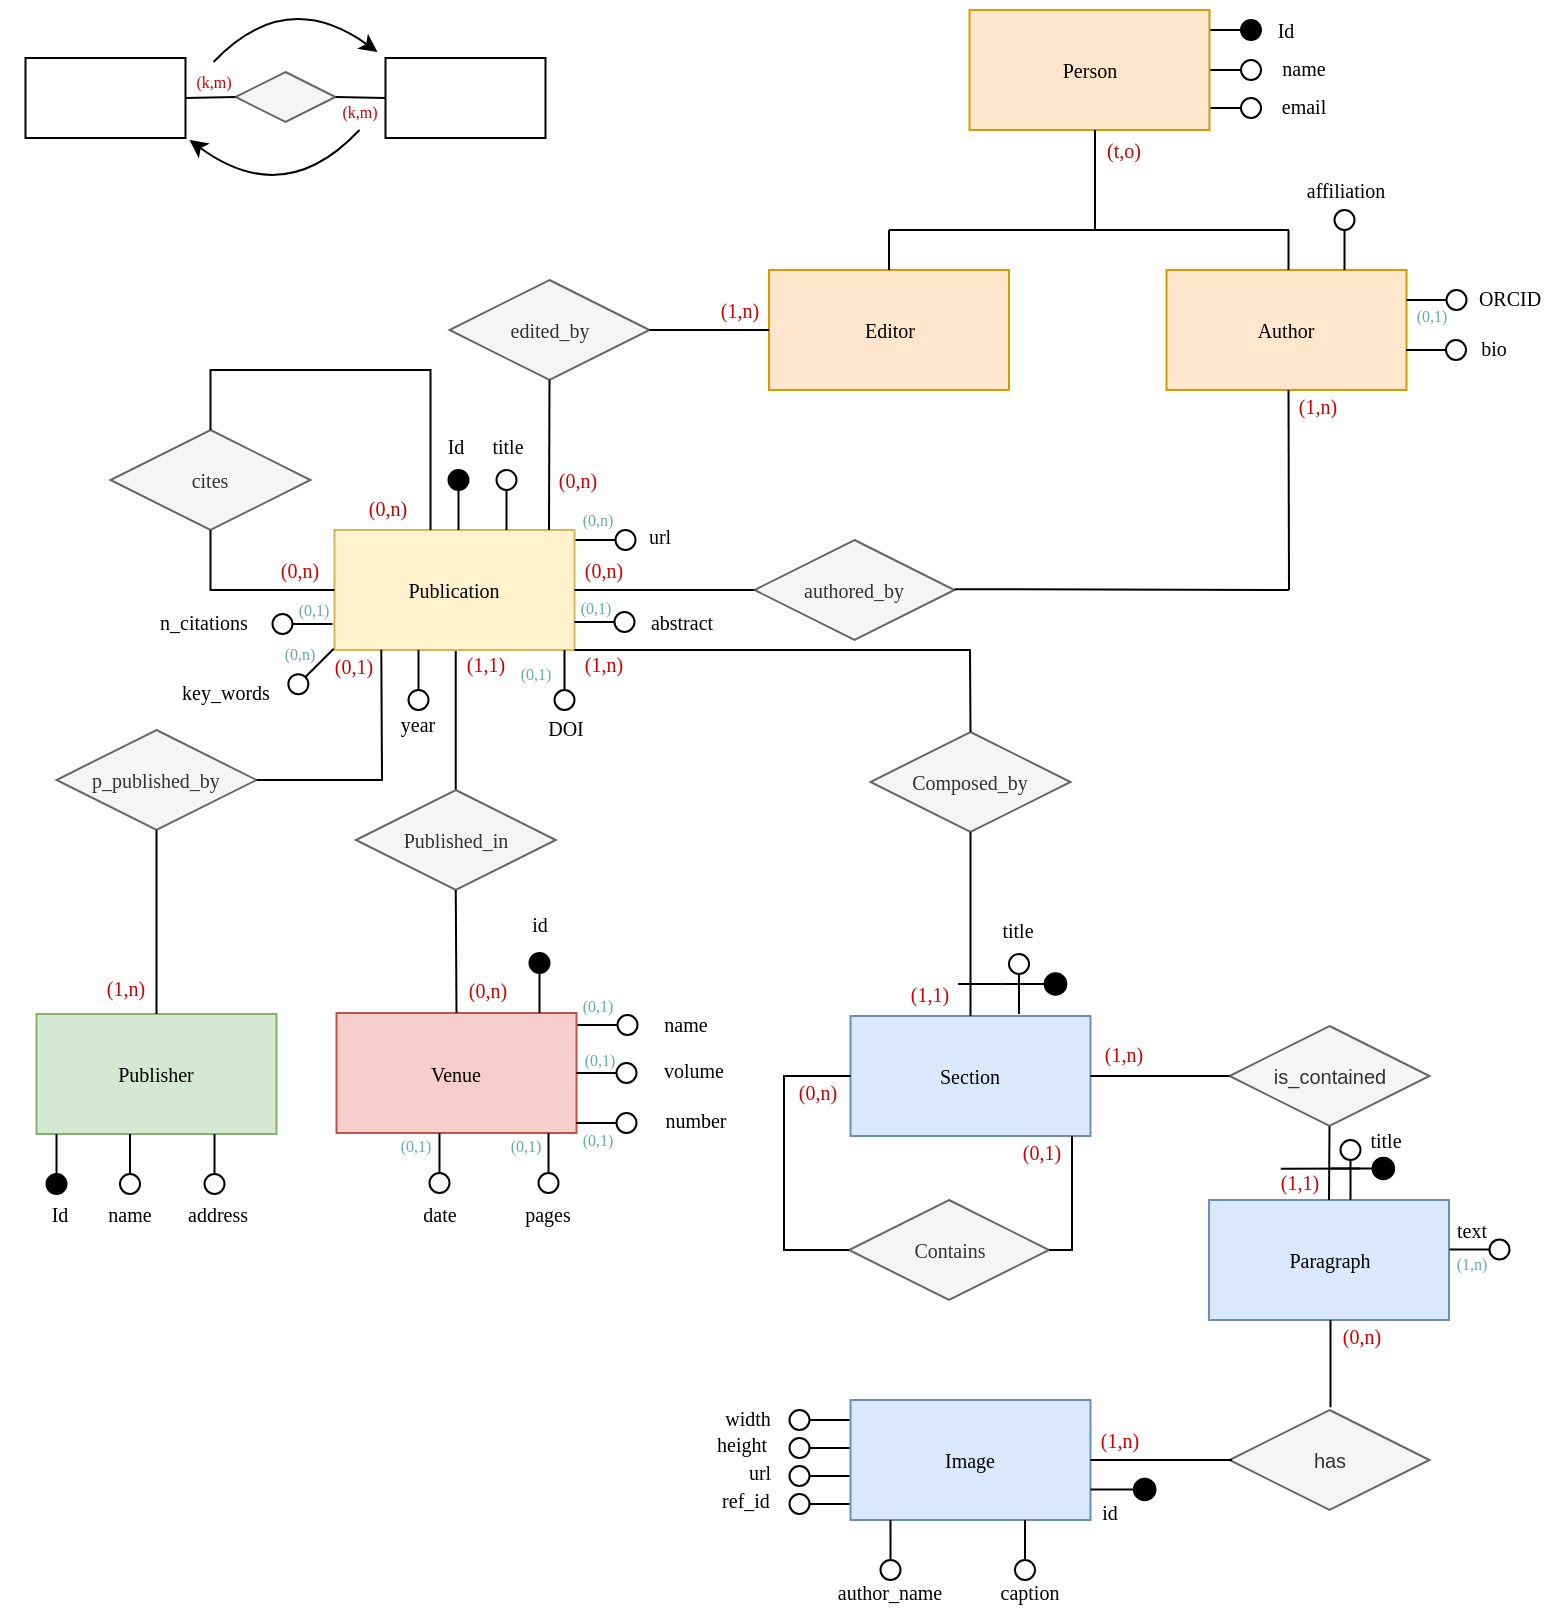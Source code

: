 <mxfile version="20.6.0" type="device"><diagram id="ncNmc_EixK2pQzzLE4CL" name="Page-1"><mxGraphModel dx="946" dy="544" grid="1" gridSize="10" guides="1" tooltips="1" connect="1" arrows="1" fold="1" page="1" pageScale="1" pageWidth="827" pageHeight="1169" math="0" shadow="0"><root><mxCell id="0"/><mxCell id="1" parent="0"/><mxCell id="-KL3vRmajKlZJ5MD9w80-22" value="(1,1)" style="text;html=1;strokeColor=none;fillColor=none;align=center;verticalAlign=middle;whiteSpace=wrap;rounded=0;fontFamily=Verdana;fontSize=10;fontColor=#CC0000;" parent="1" vertex="1"><mxGeometry x="483.25" y="497" width="60" height="30" as="geometry"/></mxCell><mxCell id="yeF2JrrKrIXMRepbIgrQ-28" value="(0,1)" style="text;html=1;strokeColor=none;fillColor=none;align=center;verticalAlign=middle;whiteSpace=wrap;rounded=0;fontFamily=Verdana;fontSize=8;fontColor=#67AB9F;" parent="1" vertex="1"><mxGeometry x="331.25" y="309" width="30" height="20" as="geometry"/></mxCell><mxCell id="yeF2JrrKrIXMRepbIgrQ-113" value="" style="verticalLabelPosition=bottom;align=center;dashed=0;html=1;verticalAlign=top;shape=mxgraph.pid.piping.flange;pointerEvents=1;fontFamily=Verdana;fontSize=8;fontColor=#CC0000;fillColor=#FFFFFF;" parent="1" vertex="1"><mxGeometry x="235.5" y="340" width="80.75" height="70" as="geometry"/></mxCell><mxCell id="yeF2JrrKrIXMRepbIgrQ-1" value="&lt;font face=&quot;Verdana&quot; style=&quot;font-size: 10px;&quot;&gt;cites&lt;/font&gt;" style="rhombus;whiteSpace=wrap;html=1;fontSize=10;fillColor=#f5f5f5;fontColor=#333333;strokeColor=#666666;" parent="1" vertex="1"><mxGeometry x="103.25" y="230" width="100" height="50" as="geometry"/></mxCell><mxCell id="yeF2JrrKrIXMRepbIgrQ-2" value="&lt;font face=&quot;Verdana&quot; style=&quot;font-size: 10px;&quot;&gt;Publication&lt;/font&gt;" style="rounded=0;whiteSpace=wrap;html=1;fontSize=10;fillColor=#fff2cc;strokeColor=#d6b656;" parent="1" vertex="1"><mxGeometry x="215.25" y="280" width="120" height="60" as="geometry"/></mxCell><mxCell id="yeF2JrrKrIXMRepbIgrQ-3" value="" style="endArrow=none;html=1;rounded=0;exitX=0.5;exitY=0;exitDx=0;exitDy=0;entryX=0.5;entryY=0;entryDx=0;entryDy=0;fontSize=10;" parent="1" edge="1"><mxGeometry width="50" height="50" relative="1" as="geometry"><mxPoint x="153.25" y="230" as="sourcePoint"/><mxPoint x="263.25" y="280" as="targetPoint"/><Array as="points"><mxPoint x="153.25" y="200"/><mxPoint x="263.25" y="200"/></Array></mxGeometry></mxCell><mxCell id="yeF2JrrKrIXMRepbIgrQ-4" value="" style="endArrow=none;html=1;rounded=0;exitX=0.5;exitY=1;exitDx=0;exitDy=0;entryX=0;entryY=0.5;entryDx=0;entryDy=0;fontSize=10;" parent="1" target="yeF2JrrKrIXMRepbIgrQ-2" edge="1"><mxGeometry width="50" height="50" relative="1" as="geometry"><mxPoint x="153.25" y="280" as="sourcePoint"/><mxPoint x="203.25" y="310" as="targetPoint"/><Array as="points"><mxPoint x="153.25" y="310"/></Array></mxGeometry></mxCell><mxCell id="yeF2JrrKrIXMRepbIgrQ-5" value="(0,n)" style="text;html=1;strokeColor=none;fillColor=none;align=center;verticalAlign=middle;whiteSpace=wrap;rounded=0;fontFamily=Verdana;fontSize=10;fontColor=#CC0000;" parent="1" vertex="1"><mxGeometry x="212.25" y="254" width="60" height="30" as="geometry"/></mxCell><mxCell id="yeF2JrrKrIXMRepbIgrQ-6" value="(0,n)" style="text;html=1;strokeColor=none;fillColor=none;align=center;verticalAlign=middle;whiteSpace=wrap;rounded=0;fontFamily=Verdana;fontSize=10;fontColor=#CC0000;" parent="1" vertex="1"><mxGeometry x="168.25" y="285" width="60" height="30" as="geometry"/></mxCell><mxCell id="yeF2JrrKrIXMRepbIgrQ-7" value="" style="verticalLabelPosition=bottom;align=center;dashed=0;html=1;verticalAlign=top;shape=mxgraph.pid.piping.blank2;fontFamily=Verdana;aspect=fixed;fontSize=10;" parent="1" vertex="1"><mxGeometry x="272.25" y="250" width="10" height="30" as="geometry"/></mxCell><mxCell id="yeF2JrrKrIXMRepbIgrQ-8" value="Id" style="text;html=1;strokeColor=none;fillColor=none;align=center;verticalAlign=middle;whiteSpace=wrap;rounded=0;fontFamily=Verdana;fontSize=10;" parent="1" vertex="1"><mxGeometry x="246.25" y="223" width="60" height="30" as="geometry"/></mxCell><mxCell id="yeF2JrrKrIXMRepbIgrQ-9" value="" style="verticalLabelPosition=bottom;align=center;dashed=0;html=1;verticalAlign=top;shape=mxgraph.pid.piping.spacer;fontFamily=Verdana;fillColor=#FFFFFF;aspect=fixed;fontSize=10;" parent="1" vertex="1"><mxGeometry x="296.25" y="250" width="10" height="30" as="geometry"/></mxCell><mxCell id="yeF2JrrKrIXMRepbIgrQ-10" value="url" style="text;html=1;strokeColor=none;fillColor=none;align=center;verticalAlign=middle;whiteSpace=wrap;rounded=0;fontFamily=Verdana;fontSize=10;" parent="1" vertex="1"><mxGeometry x="347.75" y="268" width="60" height="30" as="geometry"/></mxCell><mxCell id="yeF2JrrKrIXMRepbIgrQ-11" value="" style="verticalLabelPosition=bottom;align=center;dashed=0;html=1;verticalAlign=top;shape=mxgraph.pid.piping.spacer;fontFamily=Verdana;fillColor=#FFFFFF;aspect=fixed;fontSize=10;rotation=-180;" parent="1" vertex="1"><mxGeometry x="252.25" y="340" width="10" height="30" as="geometry"/></mxCell><mxCell id="yeF2JrrKrIXMRepbIgrQ-12" value="title" style="text;html=1;strokeColor=none;fillColor=none;align=center;verticalAlign=middle;whiteSpace=wrap;rounded=0;fontFamily=Verdana;fontSize=10;" parent="1" vertex="1"><mxGeometry x="272.25" y="223" width="60" height="30" as="geometry"/></mxCell><mxCell id="yeF2JrrKrIXMRepbIgrQ-13" value="" style="verticalLabelPosition=bottom;align=center;dashed=0;html=1;verticalAlign=top;shape=mxgraph.pid.piping.spacer;fontFamily=Verdana;fillColor=#FFFFFF;aspect=fixed;rotation=90;fontSize=10;" parent="1" vertex="1"><mxGeometry x="345.75" y="270" width="10" height="30" as="geometry"/></mxCell><mxCell id="yeF2JrrKrIXMRepbIgrQ-14" value="year" style="text;html=1;strokeColor=none;fillColor=none;align=center;verticalAlign=middle;whiteSpace=wrap;rounded=0;fontFamily=Verdana;fontSize=10;" parent="1" vertex="1"><mxGeometry x="227.25" y="362" width="60" height="30" as="geometry"/></mxCell><mxCell id="yeF2JrrKrIXMRepbIgrQ-15" value="" style="verticalLabelPosition=bottom;align=center;dashed=0;html=1;verticalAlign=top;shape=mxgraph.pid.piping.spacer;fontFamily=Verdana;fillColor=#FFFFFF;aspect=fixed;rotation=-135;fontSize=10;" parent="1" vertex="1"><mxGeometry x="199.25" y="335" width="10" height="30" as="geometry"/></mxCell><mxCell id="yeF2JrrKrIXMRepbIgrQ-16" value="key_words" style="text;html=1;strokeColor=none;fillColor=none;align=center;verticalAlign=middle;whiteSpace=wrap;rounded=0;fontFamily=Verdana;fontSize=10;" parent="1" vertex="1"><mxGeometry x="131.25" y="346" width="60" height="30" as="geometry"/></mxCell><mxCell id="yeF2JrrKrIXMRepbIgrQ-17" value="" style="verticalLabelPosition=bottom;align=center;dashed=0;html=1;verticalAlign=top;shape=mxgraph.pid.piping.spacer;fontFamily=Verdana;fillColor=#FFFFFF;aspect=fixed;rotation=-90;fontSize=10;" parent="1" vertex="1"><mxGeometry x="194.25" y="312" width="10" height="30" as="geometry"/></mxCell><mxCell id="yeF2JrrKrIXMRepbIgrQ-18" value="n_citations" style="text;html=1;strokeColor=none;fillColor=none;align=center;verticalAlign=middle;whiteSpace=wrap;rounded=0;fontFamily=Verdana;fontSize=10;" parent="1" vertex="1"><mxGeometry x="120.25" y="311" width="60" height="30" as="geometry"/></mxCell><mxCell id="yeF2JrrKrIXMRepbIgrQ-19" value="&lt;font face=&quot;Verdana&quot; style=&quot;font-size: 10px;&quot;&gt;authored_by&lt;br&gt;&lt;/font&gt;" style="rhombus;whiteSpace=wrap;html=1;fontSize=10;fillColor=#f5f5f5;fontColor=#333333;strokeColor=#666666;" parent="1" vertex="1"><mxGeometry x="425.25" y="285" width="100" height="50" as="geometry"/></mxCell><mxCell id="yeF2JrrKrIXMRepbIgrQ-20" value="" style="endArrow=none;html=1;rounded=0;fontFamily=Verdana;fontSize=10;exitX=1;exitY=0.5;exitDx=0;exitDy=0;entryX=0;entryY=0.5;entryDx=0;entryDy=0;" parent="1" source="yeF2JrrKrIXMRepbIgrQ-2" target="yeF2JrrKrIXMRepbIgrQ-19" edge="1"><mxGeometry width="50" height="50" relative="1" as="geometry"><mxPoint x="325.25" y="350" as="sourcePoint"/><mxPoint x="375.25" y="300" as="targetPoint"/></mxGeometry></mxCell><mxCell id="yeF2JrrKrIXMRepbIgrQ-21" value="" style="endArrow=none;html=1;rounded=0;fontFamily=Verdana;fontSize=10;exitX=1;exitY=0.5;exitDx=0;exitDy=0;" parent="1" edge="1"><mxGeometry width="50" height="50" relative="1" as="geometry"><mxPoint x="525.25" y="309.6" as="sourcePoint"/><mxPoint x="692.5" y="310" as="targetPoint"/></mxGeometry></mxCell><mxCell id="yeF2JrrKrIXMRepbIgrQ-22" value="&lt;font face=&quot;Verdana&quot;&gt;Author&lt;/font&gt;" style="rounded=0;whiteSpace=wrap;html=1;fontSize=10;fillColor=#ffe6cc;strokeColor=#d79b00;" parent="1" vertex="1"><mxGeometry x="631.25" y="150" width="120" height="60" as="geometry"/></mxCell><mxCell id="yeF2JrrKrIXMRepbIgrQ-23" value="" style="verticalLabelPosition=bottom;align=center;dashed=0;html=1;verticalAlign=top;shape=mxgraph.pid.piping.spacer;fontFamily=Verdana;fillColor=#FFFFFF;aspect=fixed;fontSize=10;rotation=-180;" parent="1" vertex="1"><mxGeometry x="325.25" y="340" width="10" height="30" as="geometry"/></mxCell><mxCell id="yeF2JrrKrIXMRepbIgrQ-24" value="DOI" style="text;html=1;strokeColor=none;fillColor=none;align=center;verticalAlign=middle;whiteSpace=wrap;rounded=0;fontFamily=Verdana;fontSize=10;" parent="1" vertex="1"><mxGeometry x="301.25" y="364" width="60" height="30" as="geometry"/></mxCell><mxCell id="yeF2JrrKrIXMRepbIgrQ-25" value="" style="verticalLabelPosition=bottom;align=center;dashed=0;html=1;verticalAlign=top;shape=mxgraph.pid.piping.spacer;fontFamily=Verdana;fillColor=#FFFFFF;aspect=fixed;rotation=-90;fontSize=10;direction=west;" parent="1" vertex="1"><mxGeometry x="345.25" y="311" width="10" height="30" as="geometry"/></mxCell><mxCell id="yeF2JrrKrIXMRepbIgrQ-26" value="abstract" style="text;html=1;strokeColor=none;fillColor=none;align=center;verticalAlign=middle;whiteSpace=wrap;rounded=0;fontFamily=Verdana;fontSize=10;" parent="1" vertex="1"><mxGeometry x="359.25" y="311" width="60" height="30" as="geometry"/></mxCell><mxCell id="yeF2JrrKrIXMRepbIgrQ-27" value="(0,n)" style="text;html=1;strokeColor=none;fillColor=none;align=center;verticalAlign=middle;whiteSpace=wrap;rounded=0;fontFamily=Verdana;fontSize=8;fontColor=#67AB9F;" parent="1" vertex="1"><mxGeometry x="183.25" y="332" width="30" height="20" as="geometry"/></mxCell><mxCell id="yeF2JrrKrIXMRepbIgrQ-29" value="(0,1)" style="text;html=1;strokeColor=none;fillColor=none;align=center;verticalAlign=middle;whiteSpace=wrap;rounded=0;fontFamily=Verdana;fontSize=8;fontColor=#67AB9F;" parent="1" vertex="1"><mxGeometry x="190.25" y="310" width="30" height="20" as="geometry"/></mxCell><mxCell id="yeF2JrrKrIXMRepbIgrQ-30" value="(0,1)" style="text;html=1;strokeColor=none;fillColor=none;align=center;verticalAlign=middle;whiteSpace=wrap;rounded=0;fontFamily=Verdana;fontSize=8;fontColor=#67AB9F;" parent="1" vertex="1"><mxGeometry x="301.25" y="342" width="30" height="20" as="geometry"/></mxCell><mxCell id="yeF2JrrKrIXMRepbIgrQ-31" value="(0,n)" style="text;html=1;strokeColor=none;fillColor=none;align=center;verticalAlign=middle;whiteSpace=wrap;rounded=0;fontFamily=Verdana;fontSize=10;fontColor=#CC0000;" parent="1" vertex="1"><mxGeometry x="320.25" y="285" width="60" height="30" as="geometry"/></mxCell><mxCell id="yeF2JrrKrIXMRepbIgrQ-32" value="(1,n)" style="text;html=1;strokeColor=none;fillColor=none;align=center;verticalAlign=middle;whiteSpace=wrap;rounded=0;fontFamily=Verdana;fontSize=10;fontColor=#CC0000;" parent="1" vertex="1"><mxGeometry x="677.25" y="203" width="60" height="30" as="geometry"/></mxCell><mxCell id="yeF2JrrKrIXMRepbIgrQ-35" value="" style="verticalLabelPosition=bottom;align=center;dashed=0;html=1;verticalAlign=top;shape=mxgraph.pid.piping.blank2;fontFamily=Verdana;aspect=fixed;fontSize=10;rotation=90;" parent="1" vertex="1"><mxGeometry x="658.5" y="15" width="10" height="30" as="geometry"/></mxCell><mxCell id="yeF2JrrKrIXMRepbIgrQ-36" value="Id" style="text;html=1;strokeColor=none;fillColor=none;align=center;verticalAlign=middle;whiteSpace=wrap;rounded=0;fontFamily=Verdana;fontSize=10;" parent="1" vertex="1"><mxGeometry x="661.25" y="15" width="60" height="30" as="geometry"/></mxCell><mxCell id="yeF2JrrKrIXMRepbIgrQ-37" value="" style="verticalLabelPosition=bottom;align=center;dashed=0;html=1;verticalAlign=top;shape=mxgraph.pid.piping.spacer;fontFamily=Verdana;fillColor=#FFFFFF;aspect=fixed;fontSize=10;rotation=90;" parent="1" vertex="1"><mxGeometry x="658.5" y="35" width="10" height="30" as="geometry"/></mxCell><mxCell id="yeF2JrrKrIXMRepbIgrQ-38" value="name" style="text;html=1;strokeColor=none;fillColor=none;align=center;verticalAlign=middle;whiteSpace=wrap;rounded=0;fontFamily=Verdana;fontSize=10;" parent="1" vertex="1"><mxGeometry x="669.5" y="34" width="60" height="30" as="geometry"/></mxCell><mxCell id="yeF2JrrKrIXMRepbIgrQ-39" value="" style="verticalLabelPosition=bottom;align=center;dashed=0;html=1;verticalAlign=top;shape=mxgraph.pid.piping.spacer;fontFamily=Verdana;fillColor=#FFFFFF;aspect=fixed;fontSize=10;" parent="1" vertex="1"><mxGeometry x="715.25" y="120" width="10" height="30" as="geometry"/></mxCell><mxCell id="yeF2JrrKrIXMRepbIgrQ-40" value="affiliation" style="text;html=1;strokeColor=none;fillColor=none;align=center;verticalAlign=middle;whiteSpace=wrap;rounded=0;fontFamily=Verdana;fontSize=10;" parent="1" vertex="1"><mxGeometry x="691.25" y="95" width="60" height="30" as="geometry"/></mxCell><mxCell id="yeF2JrrKrIXMRepbIgrQ-41" value="" style="verticalLabelPosition=bottom;align=center;dashed=0;html=1;verticalAlign=top;shape=mxgraph.pid.piping.spacer;fontFamily=Verdana;fillColor=#FFFFFF;aspect=fixed;rotation=90;fontSize=10;" parent="1" vertex="1"><mxGeometry x="761.25" y="150" width="10" height="30" as="geometry"/></mxCell><mxCell id="yeF2JrrKrIXMRepbIgrQ-42" value="email" style="text;html=1;strokeColor=none;fillColor=none;align=center;verticalAlign=middle;whiteSpace=wrap;rounded=0;fontFamily=Verdana;fontSize=10;" parent="1" vertex="1"><mxGeometry x="669.5" y="53" width="60" height="30" as="geometry"/></mxCell><mxCell id="yeF2JrrKrIXMRepbIgrQ-43" value="" style="verticalLabelPosition=bottom;align=center;dashed=0;html=1;verticalAlign=top;shape=mxgraph.pid.piping.spacer;fontFamily=Verdana;fillColor=#FFFFFF;aspect=fixed;rotation=90;fontSize=10;direction=east;" parent="1" vertex="1"><mxGeometry x="658.5" y="54" width="10" height="30" as="geometry"/></mxCell><mxCell id="yeF2JrrKrIXMRepbIgrQ-46" value="ORCID" style="text;html=1;strokeColor=none;fillColor=none;align=center;verticalAlign=middle;whiteSpace=wrap;rounded=0;fontFamily=Verdana;fontSize=10;" parent="1" vertex="1"><mxGeometry x="778.75" y="149" width="48.25" height="30" as="geometry"/></mxCell><mxCell id="yeF2JrrKrIXMRepbIgrQ-58" value="&lt;font face=&quot;Verdana&quot;&gt;Venue&lt;/font&gt;" style="rounded=0;whiteSpace=wrap;html=1;fontSize=10;fillColor=#f8cecc;strokeColor=#b85450;" parent="1" vertex="1"><mxGeometry x="216.25" y="521.5" width="120" height="60" as="geometry"/></mxCell><mxCell id="yeF2JrrKrIXMRepbIgrQ-72" value="" style="verticalLabelPosition=bottom;align=center;dashed=0;html=1;verticalAlign=top;shape=mxgraph.pid.piping.spacer;fontFamily=Verdana;fontSize=8;fontColor=#CC0000;fillColor=#FFFFFF;direction=west;aspect=fixed;rotation=-90;" parent="1" vertex="1"><mxGeometry x="346.25" y="536.5" width="10" height="30" as="geometry"/></mxCell><mxCell id="yeF2JrrKrIXMRepbIgrQ-74" value="" style="verticalLabelPosition=bottom;align=center;dashed=0;html=1;verticalAlign=top;shape=mxgraph.pid.piping.spacer;fontFamily=Verdana;fontSize=8;fontColor=#CC0000;fillColor=#FFFFFF;direction=west;aspect=fixed;rotation=-90;" parent="1" vertex="1"><mxGeometry x="346.25" y="561.5" width="10" height="30" as="geometry"/></mxCell><mxCell id="yeF2JrrKrIXMRepbIgrQ-80" value="name" style="text;html=1;strokeColor=none;fillColor=none;align=center;verticalAlign=middle;whiteSpace=wrap;rounded=0;fontFamily=Verdana;fontSize=10;" parent="1" vertex="1"><mxGeometry x="361.25" y="511.5" width="60" height="30" as="geometry"/></mxCell><mxCell id="yeF2JrrKrIXMRepbIgrQ-81" value="volume" style="text;html=1;strokeColor=none;fillColor=none;align=center;verticalAlign=middle;whiteSpace=wrap;rounded=0;fontFamily=Verdana;fontSize=10;" parent="1" vertex="1"><mxGeometry x="365.25" y="534.5" width="60" height="30" as="geometry"/></mxCell><mxCell id="yeF2JrrKrIXMRepbIgrQ-98" value="" style="rounded=0;whiteSpace=wrap;html=1;fontSize=10;" parent="1" vertex="1"><mxGeometry x="60.75" y="44" width="80" height="40" as="geometry"/></mxCell><mxCell id="yeF2JrrKrIXMRepbIgrQ-99" value="" style="rounded=0;whiteSpace=wrap;html=1;fontSize=10;" parent="1" vertex="1"><mxGeometry x="240.75" y="44" width="80" height="40" as="geometry"/></mxCell><mxCell id="yeF2JrrKrIXMRepbIgrQ-100" value="" style="rhombus;whiteSpace=wrap;html=1;fontSize=10;fillColor=#f5f5f5;fontColor=#333333;strokeColor=#666666;" parent="1" vertex="1"><mxGeometry x="165.75" y="51" width="50" height="25" as="geometry"/></mxCell><mxCell id="yeF2JrrKrIXMRepbIgrQ-101" value="" style="endArrow=none;html=1;rounded=0;fontFamily=Verdana;fontSize=8;fontColor=#CC0000;entryX=0;entryY=0.5;entryDx=0;entryDy=0;" parent="1" edge="1"><mxGeometry relative="1" as="geometry"><mxPoint x="140.75" y="64" as="sourcePoint"/><mxPoint x="165.75" y="63.5" as="targetPoint"/></mxGeometry></mxCell><mxCell id="yeF2JrrKrIXMRepbIgrQ-102" value="" style="endArrow=none;html=1;rounded=0;fontFamily=Verdana;fontSize=8;fontColor=#CC0000;entryX=0;entryY=0.5;entryDx=0;entryDy=0;exitX=1;exitY=0.5;exitDx=0;exitDy=0;" parent="1" source="yeF2JrrKrIXMRepbIgrQ-100" target="yeF2JrrKrIXMRepbIgrQ-99" edge="1"><mxGeometry relative="1" as="geometry"><mxPoint x="150.75" y="75.57" as="sourcePoint"/><mxPoint x="175.75" y="75.5" as="targetPoint"/></mxGeometry></mxCell><mxCell id="yeF2JrrKrIXMRepbIgrQ-108" value="(k,m)" style="text;html=1;strokeColor=none;fillColor=none;align=center;verticalAlign=middle;whiteSpace=wrap;rounded=0;fontFamily=Verdana;fontSize=8;fontColor=#CC0000;" parent="1" vertex="1"><mxGeometry x="124.75" y="41" width="60" height="30" as="geometry"/></mxCell><mxCell id="yeF2JrrKrIXMRepbIgrQ-109" value="(k,m)" style="text;html=1;strokeColor=none;fillColor=none;align=center;verticalAlign=middle;whiteSpace=wrap;rounded=0;fontFamily=Verdana;fontSize=8;fontColor=#CC0000;" parent="1" vertex="1"><mxGeometry x="197.75" y="56" width="60" height="30" as="geometry"/></mxCell><mxCell id="yeF2JrrKrIXMRepbIgrQ-110" value="" style="curved=1;endArrow=classic;html=1;rounded=0;fontFamily=Verdana;fontSize=8;fontColor=#CC0000;" parent="1" edge="1"><mxGeometry width="50" height="50" relative="1" as="geometry"><mxPoint x="154.75" y="46" as="sourcePoint"/><mxPoint x="236.75" y="41" as="targetPoint"/><Array as="points"><mxPoint x="190.75" y="8"/></Array></mxGeometry></mxCell><mxCell id="yeF2JrrKrIXMRepbIgrQ-111" value="" style="curved=1;endArrow=classic;html=1;rounded=0;fontFamily=Verdana;fontSize=8;fontColor=#CC0000;" parent="1" edge="1"><mxGeometry width="50" height="50" relative="1" as="geometry"><mxPoint x="227.75" y="80" as="sourcePoint"/><mxPoint x="142.75" y="85" as="targetPoint"/><Array as="points"><mxPoint x="190.25" y="120"/></Array></mxGeometry></mxCell><mxCell id="yeF2JrrKrIXMRepbIgrQ-112" value="(0,n)" style="text;html=1;strokeColor=none;fillColor=none;align=center;verticalAlign=middle;whiteSpace=wrap;rounded=0;fontFamily=Verdana;fontSize=8;fontColor=#67AB9F;" parent="1" vertex="1"><mxGeometry x="332.25" y="265" width="30" height="20" as="geometry"/></mxCell><mxCell id="yeF2JrrKrIXMRepbIgrQ-125" value="&lt;font face=&quot;Verdana&quot;&gt;Editor&lt;/font&gt;" style="rounded=0;whiteSpace=wrap;html=1;fontSize=10;fillColor=#ffe6cc;strokeColor=#d79b00;" parent="1" vertex="1"><mxGeometry x="432.5" y="150" width="120" height="60" as="geometry"/></mxCell><mxCell id="yeF2JrrKrIXMRepbIgrQ-126" value="&lt;font face=&quot;Verdana&quot;&gt;Person&lt;/font&gt;" style="rounded=0;whiteSpace=wrap;html=1;fontSize=10;fillColor=#ffe6cc;strokeColor=#d79b00;" parent="1" vertex="1"><mxGeometry x="532.75" y="20" width="120" height="60" as="geometry"/></mxCell><mxCell id="yeF2JrrKrIXMRepbIgrQ-129" value="" style="endArrow=none;html=1;rounded=0;" parent="1" edge="1"><mxGeometry width="50" height="50" relative="1" as="geometry"><mxPoint x="595.5" y="130" as="sourcePoint"/><mxPoint x="595.5" y="80" as="targetPoint"/></mxGeometry></mxCell><mxCell id="yeF2JrrKrIXMRepbIgrQ-130" value="" style="endArrow=none;html=1;rounded=0;" parent="1" edge="1"><mxGeometry width="50" height="50" relative="1" as="geometry"><mxPoint x="492.5" y="130" as="sourcePoint"/><mxPoint x="692.5" y="130" as="targetPoint"/></mxGeometry></mxCell><mxCell id="yeF2JrrKrIXMRepbIgrQ-133" value="" style="endArrow=none;html=1;rounded=0;" parent="1" edge="1"><mxGeometry width="50" height="50" relative="1" as="geometry"><mxPoint x="492.5" y="150" as="sourcePoint"/><mxPoint x="492.5" y="130" as="targetPoint"/></mxGeometry></mxCell><mxCell id="yeF2JrrKrIXMRepbIgrQ-134" value="" style="endArrow=none;html=1;rounded=0;" parent="1" edge="1"><mxGeometry width="50" height="50" relative="1" as="geometry"><mxPoint x="692.25" y="150" as="sourcePoint"/><mxPoint x="692.25" y="130" as="targetPoint"/></mxGeometry></mxCell><mxCell id="yeF2JrrKrIXMRepbIgrQ-135" value="(t,o)" style="text;html=1;strokeColor=none;fillColor=none;align=center;verticalAlign=middle;whiteSpace=wrap;rounded=0;fontFamily=Verdana;fontSize=10;fontColor=#CC0000;" parent="1" vertex="1"><mxGeometry x="579.5" y="75" width="60" height="30" as="geometry"/></mxCell><mxCell id="yeF2JrrKrIXMRepbIgrQ-136" value="" style="endArrow=none;html=1;rounded=0;fontFamily=Verdana;fontSize=10;exitX=0.5;exitY=1;exitDx=0;exitDy=0;" parent="1" edge="1"><mxGeometry width="50" height="50" relative="1" as="geometry"><mxPoint x="692.25" y="210" as="sourcePoint"/><mxPoint x="692.5" y="310" as="targetPoint"/></mxGeometry></mxCell><mxCell id="yeF2JrrKrIXMRepbIgrQ-137" value="&lt;font face=&quot;Verdana&quot; style=&quot;font-size: 10px;&quot;&gt;edited_by&lt;br&gt;&lt;/font&gt;" style="rhombus;whiteSpace=wrap;html=1;fontSize=10;fillColor=#f5f5f5;fontColor=#333333;strokeColor=#666666;" parent="1" vertex="1"><mxGeometry x="272.75" y="155" width="100" height="50" as="geometry"/></mxCell><mxCell id="yeF2JrrKrIXMRepbIgrQ-139" value="" style="endArrow=none;html=1;rounded=0;entryX=0.5;entryY=1;entryDx=0;entryDy=0;" parent="1" target="yeF2JrrKrIXMRepbIgrQ-137" edge="1"><mxGeometry width="50" height="50" relative="1" as="geometry"><mxPoint x="322.5" y="280" as="sourcePoint"/><mxPoint x="372.75" y="210" as="targetPoint"/></mxGeometry></mxCell><mxCell id="yeF2JrrKrIXMRepbIgrQ-140" value="" style="endArrow=none;html=1;rounded=0;exitX=1;exitY=0.5;exitDx=0;exitDy=0;entryX=0;entryY=0.5;entryDx=0;entryDy=0;" parent="1" source="yeF2JrrKrIXMRepbIgrQ-137" target="yeF2JrrKrIXMRepbIgrQ-125" edge="1"><mxGeometry width="50" height="50" relative="1" as="geometry"><mxPoint x="352.25" y="223" as="sourcePoint"/><mxPoint x="402.25" y="173" as="targetPoint"/></mxGeometry></mxCell><mxCell id="yeF2JrrKrIXMRepbIgrQ-141" value="(1,n)" style="text;html=1;strokeColor=none;fillColor=none;align=center;verticalAlign=middle;whiteSpace=wrap;rounded=0;fontFamily=Verdana;fontSize=10;fontColor=#CC0000;" parent="1" vertex="1"><mxGeometry x="387.75" y="155" width="60" height="30" as="geometry"/></mxCell><mxCell id="yeF2JrrKrIXMRepbIgrQ-142" value="(0,n)" style="text;html=1;strokeColor=none;fillColor=none;align=center;verticalAlign=middle;whiteSpace=wrap;rounded=0;fontFamily=Verdana;fontSize=10;fontColor=#CC0000;" parent="1" vertex="1"><mxGeometry x="307.25" y="240" width="60" height="30" as="geometry"/></mxCell><mxCell id="yeF2JrrKrIXMRepbIgrQ-148" value="&lt;font face=&quot;Verdana&quot; style=&quot;font-size: 10px;&quot;&gt;Published_in&lt;br&gt;&lt;/font&gt;" style="rhombus;whiteSpace=wrap;html=1;fontSize=10;fillColor=#f5f5f5;fontColor=#333333;strokeColor=#666666;" parent="1" vertex="1"><mxGeometry x="225.88" y="410" width="100" height="50" as="geometry"/></mxCell><mxCell id="yeF2JrrKrIXMRepbIgrQ-153" value="" style="verticalLabelPosition=bottom;align=center;dashed=0;html=1;verticalAlign=top;shape=mxgraph.pid.piping.spacer;fontFamily=Verdana;fontSize=8;fontColor=#CC0000;fillColor=#FFFFFF;direction=west;aspect=fixed;" parent="1" vertex="1"><mxGeometry x="317.25" y="581.5" width="10" height="30" as="geometry"/></mxCell><mxCell id="yeF2JrrKrIXMRepbIgrQ-154" value="pages" style="text;html=1;strokeColor=none;fillColor=none;align=center;verticalAlign=middle;whiteSpace=wrap;rounded=0;fontFamily=Verdana;fontSize=10;" parent="1" vertex="1"><mxGeometry x="292.25" y="606.5" width="60" height="30" as="geometry"/></mxCell><mxCell id="yeF2JrrKrIXMRepbIgrQ-173" value="number" style="text;html=1;strokeColor=none;fillColor=none;align=center;verticalAlign=middle;whiteSpace=wrap;rounded=0;fontFamily=Verdana;fontSize=10;" parent="1" vertex="1"><mxGeometry x="365.5" y="559.5" width="60" height="30" as="geometry"/></mxCell><mxCell id="yeF2JrrKrIXMRepbIgrQ-201" value="&lt;font face=&quot;Verdana&quot; style=&quot;font-size: 10px;&quot;&gt;Publisher&lt;/font&gt;" style="rounded=0;whiteSpace=wrap;html=1;fontSize=10;fillColor=#d5e8d4;strokeColor=#82b366;" parent="1" vertex="1"><mxGeometry x="66.25" y="522" width="120" height="60" as="geometry"/></mxCell><mxCell id="yeF2JrrKrIXMRepbIgrQ-202" value="" style="verticalLabelPosition=bottom;align=center;dashed=0;html=1;verticalAlign=top;shape=mxgraph.pid.piping.spacer;fontFamily=Verdana;fontSize=8;fontColor=#CC0000;fillColor=#FFFFFF;direction=west;aspect=fixed;" parent="1" vertex="1"><mxGeometry x="108" y="582" width="10" height="30" as="geometry"/></mxCell><mxCell id="yeF2JrrKrIXMRepbIgrQ-203" value="" style="verticalLabelPosition=bottom;align=center;dashed=0;html=1;verticalAlign=top;shape=mxgraph.pid.piping.blank2;fontFamily=Verdana;fontSize=8;fontColor=#CC0000;fillColor=#FFFFFF;direction=west;aspect=fixed;" parent="1" vertex="1"><mxGeometry x="71.25" y="582" width="10" height="30" as="geometry"/></mxCell><mxCell id="yeF2JrrKrIXMRepbIgrQ-204" value="" style="verticalLabelPosition=bottom;align=center;dashed=0;html=1;verticalAlign=top;shape=mxgraph.pid.piping.spacer;fontFamily=Verdana;fontSize=8;fontColor=#CC0000;fillColor=#FFFFFF;direction=west;aspect=fixed;" parent="1" vertex="1"><mxGeometry x="150.25" y="582" width="10" height="30" as="geometry"/></mxCell><mxCell id="yeF2JrrKrIXMRepbIgrQ-205" value="Id" style="text;html=1;strokeColor=none;fillColor=none;align=center;verticalAlign=middle;whiteSpace=wrap;rounded=0;fontFamily=Verdana;fontSize=10;" parent="1" vertex="1"><mxGeometry x="48" y="607" width="60" height="30" as="geometry"/></mxCell><mxCell id="yeF2JrrKrIXMRepbIgrQ-206" value="name" style="text;html=1;strokeColor=none;fillColor=none;align=center;verticalAlign=middle;whiteSpace=wrap;rounded=0;fontFamily=Verdana;fontSize=10;" parent="1" vertex="1"><mxGeometry x="83" y="607" width="60" height="30" as="geometry"/></mxCell><mxCell id="yeF2JrrKrIXMRepbIgrQ-207" value="address" style="text;html=1;strokeColor=none;fillColor=none;align=center;verticalAlign=middle;whiteSpace=wrap;rounded=0;fontFamily=Verdana;fontSize=10;" parent="1" vertex="1"><mxGeometry x="127.25" y="607" width="60" height="30" as="geometry"/></mxCell><mxCell id="yeF2JrrKrIXMRepbIgrQ-219" value="&lt;font face=&quot;Verdana&quot; style=&quot;font-size: 10px;&quot;&gt;p_published_by&lt;br&gt;&lt;/font&gt;" style="rhombus;whiteSpace=wrap;html=1;fontSize=10;fillColor=#f5f5f5;fontColor=#333333;strokeColor=#666666;" parent="1" vertex="1"><mxGeometry x="76.25" y="380" width="100" height="50" as="geometry"/></mxCell><mxCell id="yeF2JrrKrIXMRepbIgrQ-220" value="" style="endArrow=none;html=1;rounded=0;exitX=0.5;exitY=1;exitDx=0;exitDy=0;entryX=0.5;entryY=0;entryDx=0;entryDy=0;" parent="1" source="yeF2JrrKrIXMRepbIgrQ-219" target="yeF2JrrKrIXMRepbIgrQ-201" edge="1"><mxGeometry width="50" height="50" relative="1" as="geometry"><mxPoint x="126.25" y="452" as="sourcePoint"/><mxPoint x="126.25" y="512" as="targetPoint"/></mxGeometry></mxCell><mxCell id="yeF2JrrKrIXMRepbIgrQ-221" value="(1,n)" style="text;html=1;strokeColor=none;fillColor=none;align=center;verticalAlign=middle;whiteSpace=wrap;rounded=0;fontFamily=Verdana;fontSize=10;fontColor=#CC0000;" parent="1" vertex="1"><mxGeometry x="81.25" y="494" width="60" height="30" as="geometry"/></mxCell><mxCell id="yeF2JrrKrIXMRepbIgrQ-222" value="" style="endArrow=none;html=1;rounded=0;exitX=1;exitY=0.5;exitDx=0;exitDy=0;entryX=0.195;entryY=0.997;entryDx=0;entryDy=0;entryPerimeter=0;" parent="1" source="yeF2JrrKrIXMRepbIgrQ-219" target="yeF2JrrKrIXMRepbIgrQ-2" edge="1"><mxGeometry width="50" height="50" relative="1" as="geometry"><mxPoint x="258.25" y="353.17" as="sourcePoint"/><mxPoint x="345.75" y="428" as="targetPoint"/><Array as="points"><mxPoint x="239" y="405"/></Array></mxGeometry></mxCell><mxCell id="-KL3vRmajKlZJ5MD9w80-2" value="" style="endArrow=none;html=1;rounded=0;entryX=0.5;entryY=1;entryDx=0;entryDy=0;exitX=0.5;exitY=0;exitDx=0;exitDy=0;" parent="1" source="yeF2JrrKrIXMRepbIgrQ-58" target="yeF2JrrKrIXMRepbIgrQ-148" edge="1"><mxGeometry width="50" height="50" relative="1" as="geometry"><mxPoint x="380" y="550" as="sourcePoint"/><mxPoint x="430" y="500" as="targetPoint"/></mxGeometry></mxCell><mxCell id="-KL3vRmajKlZJ5MD9w80-3" value="" style="verticalLabelPosition=bottom;align=center;dashed=0;html=1;verticalAlign=top;shape=mxgraph.pid.piping.spacer;fontFamily=Verdana;fontSize=8;fontColor=#CC0000;fillColor=#FFFFFF;direction=west;aspect=fixed;" parent="1" vertex="1"><mxGeometry x="262.75" y="581.5" width="10" height="30" as="geometry"/></mxCell><mxCell id="-KL3vRmajKlZJ5MD9w80-4" value="date" style="text;html=1;strokeColor=none;fillColor=none;align=center;verticalAlign=middle;whiteSpace=wrap;rounded=0;fontFamily=Verdana;fontSize=10;" parent="1" vertex="1"><mxGeometry x="237.75" y="607" width="60" height="30" as="geometry"/></mxCell><mxCell id="-KL3vRmajKlZJ5MD9w80-5" value="" style="verticalLabelPosition=bottom;align=center;dashed=0;html=1;verticalAlign=top;shape=mxgraph.pid.piping.spacer;fontFamily=Verdana;fontSize=8;fontColor=#CC0000;fillColor=#FFFFFF;direction=west;aspect=fixed;rotation=-90;" parent="1" vertex="1"><mxGeometry x="346.75" y="512.5" width="10" height="30" as="geometry"/></mxCell><mxCell id="-KL3vRmajKlZJ5MD9w80-6" value="" style="verticalLabelPosition=bottom;align=center;dashed=0;html=1;verticalAlign=top;shape=mxgraph.pid.piping.spacer;fontFamily=Verdana;fontSize=8;fontColor=#CC0000;fillColor=#000000;direction=west;aspect=fixed;rotation=-180;" parent="1" vertex="1"><mxGeometry x="312.75" y="491.5" width="10" height="30" as="geometry"/></mxCell><mxCell id="-KL3vRmajKlZJ5MD9w80-7" value="id" style="text;html=1;strokeColor=none;fillColor=none;align=center;verticalAlign=middle;whiteSpace=wrap;rounded=0;fontFamily=Verdana;fontSize=10;" parent="1" vertex="1"><mxGeometry x="287.75" y="461.5" width="60" height="30" as="geometry"/></mxCell><mxCell id="-KL3vRmajKlZJ5MD9w80-8" value="" style="verticalLabelPosition=bottom;align=center;dashed=0;html=1;verticalAlign=top;shape=mxgraph.pid.piping.spacer;fontFamily=Verdana;fillColor=#FFFFFF;aspect=fixed;rotation=90;fontSize=10;" parent="1" vertex="1"><mxGeometry x="761" y="175" width="10" height="30" as="geometry"/></mxCell><mxCell id="-KL3vRmajKlZJ5MD9w80-9" value="bio" style="text;html=1;strokeColor=none;fillColor=none;align=center;verticalAlign=middle;whiteSpace=wrap;rounded=0;fontFamily=Verdana;fontSize=10;" parent="1" vertex="1"><mxGeometry x="770.5" y="174" width="48.25" height="30" as="geometry"/></mxCell><mxCell id="-KL3vRmajKlZJ5MD9w80-10" value="(1,1)" style="text;html=1;strokeColor=none;fillColor=none;align=center;verticalAlign=middle;whiteSpace=wrap;rounded=0;fontFamily=Verdana;fontSize=10;fontColor=#CC0000;" parent="1" vertex="1"><mxGeometry x="261.25" y="332" width="60" height="30" as="geometry"/></mxCell><mxCell id="-KL3vRmajKlZJ5MD9w80-11" value="(0,n)" style="text;html=1;strokeColor=none;fillColor=none;align=center;verticalAlign=middle;whiteSpace=wrap;rounded=0;fontFamily=Verdana;fontSize=10;fontColor=#CC0000;" parent="1" vertex="1"><mxGeometry x="262.25" y="494.5" width="60" height="30" as="geometry"/></mxCell><mxCell id="-KL3vRmajKlZJ5MD9w80-12" value="(0,1)" style="text;html=1;strokeColor=none;fillColor=none;align=center;verticalAlign=middle;whiteSpace=wrap;rounded=0;fontFamily=Verdana;fontSize=10;fontColor=#CC0000;" parent="1" vertex="1"><mxGeometry x="194.75" y="333" width="60" height="30" as="geometry"/></mxCell><mxCell id="-KL3vRmajKlZJ5MD9w80-13" value="&lt;font face=&quot;Verdana&quot; style=&quot;font-size: 10px;&quot;&gt;Section&lt;/font&gt;" style="rounded=0;whiteSpace=wrap;html=1;fontSize=10;fillColor=#dae8fc;strokeColor=#6c8ebf;" parent="1" vertex="1"><mxGeometry x="473.25" y="523" width="120" height="60" as="geometry"/></mxCell><mxCell id="-KL3vRmajKlZJ5MD9w80-14" value="" style="verticalLabelPosition=bottom;align=center;dashed=0;html=1;verticalAlign=top;shape=mxgraph.pid.piping.spacer;fontFamily=Verdana;fontSize=8;fontColor=#CC0000;fillColor=#FFFFFF;direction=west;aspect=fixed;rotation=-180;" parent="1" vertex="1"><mxGeometry x="552.5" y="492" width="10" height="30" as="geometry"/></mxCell><mxCell id="-KL3vRmajKlZJ5MD9w80-18" value="title" style="text;html=1;strokeColor=none;fillColor=none;align=center;verticalAlign=middle;whiteSpace=wrap;rounded=0;fontFamily=Verdana;fontSize=10;" parent="1" vertex="1"><mxGeometry x="527.25" y="465" width="60" height="30" as="geometry"/></mxCell><mxCell id="-KL3vRmajKlZJ5MD9w80-20" value="&lt;font face=&quot;Verdana&quot; style=&quot;font-size: 10px;&quot;&gt;Composed_by&lt;br&gt;&lt;/font&gt;" style="rhombus;whiteSpace=wrap;html=1;fontSize=10;fillColor=#f5f5f5;fontColor=#333333;strokeColor=#666666;" parent="1" vertex="1"><mxGeometry x="483.25" y="381" width="100" height="50" as="geometry"/></mxCell><mxCell id="-KL3vRmajKlZJ5MD9w80-21" value="" style="endArrow=none;html=1;rounded=0;exitX=0.5;exitY=1;exitDx=0;exitDy=0;entryX=0.5;entryY=0;entryDx=0;entryDy=0;" parent="1" source="-KL3vRmajKlZJ5MD9w80-20" target="-KL3vRmajKlZJ5MD9w80-13" edge="1"><mxGeometry width="50" height="50" relative="1" as="geometry"><mxPoint x="533.25" y="453" as="sourcePoint"/><mxPoint x="533.25" y="513" as="targetPoint"/></mxGeometry></mxCell><mxCell id="-KL3vRmajKlZJ5MD9w80-25" value="" style="endArrow=none;html=1;rounded=0;entryX=0.5;entryY=0;entryDx=0;entryDy=0;exitX=1;exitY=1;exitDx=0;exitDy=0;" parent="1" source="yeF2JrrKrIXMRepbIgrQ-2" target="-KL3vRmajKlZJ5MD9w80-20" edge="1"><mxGeometry width="50" height="50" relative="1" as="geometry"><mxPoint x="380" y="400" as="sourcePoint"/><mxPoint x="430" y="380" as="targetPoint"/><Array as="points"><mxPoint x="533" y="340"/></Array></mxGeometry></mxCell><mxCell id="-KL3vRmajKlZJ5MD9w80-26" value="(1,n)" style="text;html=1;strokeColor=none;fillColor=none;align=center;verticalAlign=middle;whiteSpace=wrap;rounded=0;fontFamily=Verdana;fontSize=10;fontColor=#CC0000;" parent="1" vertex="1"><mxGeometry x="320.25" y="332" width="60" height="30" as="geometry"/></mxCell><mxCell id="-KL3vRmajKlZJ5MD9w80-27" value="" style="verticalLabelPosition=bottom;align=center;dashed=0;html=1;verticalAlign=top;shape=mxgraph.pid.piping.spacer;fontFamily=Verdana;fontSize=8;fontColor=#CC0000;fillColor=#000000;direction=west;aspect=fixed;rotation=-90;strokeWidth=1;" parent="1" vertex="1"><mxGeometry x="559.5" y="490.75" width="10.83" height="32.5" as="geometry"/></mxCell><mxCell id="-KL3vRmajKlZJ5MD9w80-28" value="" style="endArrow=none;html=1;rounded=0;entryX=0.5;entryY=1;entryDx=0;entryDy=0;entryPerimeter=0;" parent="1" edge="1"><mxGeometry width="50" height="50" relative="1" as="geometry"><mxPoint x="527" y="507" as="sourcePoint"/><mxPoint x="548.665" y="507" as="targetPoint"/></mxGeometry></mxCell><mxCell id="-KL3vRmajKlZJ5MD9w80-29" value="(1,1)" style="text;html=1;strokeColor=none;fillColor=none;align=center;verticalAlign=middle;whiteSpace=wrap;rounded=0;fontFamily=Verdana;fontSize=10;fontColor=#CC0000;" parent="1" vertex="1"><mxGeometry x="667.75" y="590.5" width="60" height="30" as="geometry"/></mxCell><mxCell id="-KL3vRmajKlZJ5MD9w80-30" value="&lt;font face=&quot;Verdana&quot;&gt;Paragraph&lt;/font&gt;" style="rounded=0;whiteSpace=wrap;html=1;fontSize=10;fillColor=#dae8fc;strokeColor=#6c8ebf;" parent="1" vertex="1"><mxGeometry x="652.5" y="615" width="120" height="60" as="geometry"/></mxCell><mxCell id="-KL3vRmajKlZJ5MD9w80-34" value="is_contained" style="rhombus;whiteSpace=wrap;html=1;fontSize=10;fillColor=#f5f5f5;fontColor=#333333;strokeColor=#666666;" parent="1" vertex="1"><mxGeometry x="662.75" y="528" width="100" height="50" as="geometry"/></mxCell><mxCell id="-KL3vRmajKlZJ5MD9w80-35" value="" style="endArrow=none;html=1;rounded=0;entryX=0;entryY=0.5;entryDx=0;entryDy=0;exitX=1;exitY=0.5;exitDx=0;exitDy=0;" parent="1" source="-KL3vRmajKlZJ5MD9w80-13" target="-KL3vRmajKlZJ5MD9w80-34" edge="1"><mxGeometry width="50" height="50" relative="1" as="geometry"><mxPoint x="500" y="560" as="sourcePoint"/><mxPoint x="550" y="510" as="targetPoint"/></mxGeometry></mxCell><mxCell id="-KL3vRmajKlZJ5MD9w80-36" value="" style="endArrow=none;html=1;rounded=0;exitX=0.5;exitY=1;exitDx=0;exitDy=0;entryX=0.5;entryY=0;entryDx=0;entryDy=0;" parent="1" source="-KL3vRmajKlZJ5MD9w80-34" target="-KL3vRmajKlZJ5MD9w80-30" edge="1"><mxGeometry width="50" height="50" relative="1" as="geometry"><mxPoint x="500" y="560" as="sourcePoint"/><mxPoint x="710" y="610" as="targetPoint"/></mxGeometry></mxCell><mxCell id="-KL3vRmajKlZJ5MD9w80-37" value="(1,n)" style="text;html=1;strokeColor=none;fillColor=none;align=center;verticalAlign=middle;whiteSpace=wrap;rounded=0;fontFamily=Verdana;fontSize=10;fontColor=#CC0000;" parent="1" vertex="1"><mxGeometry x="579.5" y="527" width="60" height="30" as="geometry"/></mxCell><mxCell id="-KL3vRmajKlZJ5MD9w80-38" value="title" style="text;html=1;strokeColor=none;fillColor=none;align=center;verticalAlign=middle;whiteSpace=wrap;rounded=0;fontFamily=Verdana;fontSize=10;" parent="1" vertex="1"><mxGeometry x="710.5" y="570" width="60" height="30" as="geometry"/></mxCell><mxCell id="-KL3vRmajKlZJ5MD9w80-39" value="" style="verticalLabelPosition=bottom;align=center;dashed=0;html=1;verticalAlign=top;shape=mxgraph.pid.piping.spacer;fontFamily=Verdana;fontSize=8;fontColor=#CC0000;fillColor=#FFFFFF;direction=west;aspect=fixed;rotation=-180;" parent="1" vertex="1"><mxGeometry x="718.25" y="585" width="10" height="30" as="geometry"/></mxCell><mxCell id="-KL3vRmajKlZJ5MD9w80-43" value="" style="verticalLabelPosition=bottom;align=center;dashed=0;html=1;verticalAlign=top;shape=mxgraph.pid.piping.spacer;fontFamily=Verdana;fontSize=8;fontColor=#CC0000;fillColor=#FFFFFF;direction=west;aspect=fixed;rotation=-90;" parent="1" vertex="1"><mxGeometry x="782.75" y="624.75" width="10" height="30" as="geometry"/></mxCell><mxCell id="-KL3vRmajKlZJ5MD9w80-44" value="text" style="text;html=1;strokeColor=none;fillColor=none;align=center;verticalAlign=middle;whiteSpace=wrap;rounded=0;fontFamily=Verdana;fontSize=10;" parent="1" vertex="1"><mxGeometry x="753.5" y="615" width="60" height="30.5" as="geometry"/></mxCell><mxCell id="VfxYBLe99XTYNhIyciD1-1" value="&lt;font face=&quot;Verdana&quot; style=&quot;font-size: 10px;&quot;&gt;Contains&lt;/font&gt;" style="rhombus;whiteSpace=wrap;html=1;fontSize=10;fillColor=#f5f5f5;fontColor=#333333;strokeColor=#666666;" parent="1" vertex="1"><mxGeometry x="472.5" y="615" width="100" height="50" as="geometry"/></mxCell><mxCell id="VfxYBLe99XTYNhIyciD1-2" value="" style="endArrow=none;html=1;rounded=0;exitX=0;exitY=0.5;exitDx=0;exitDy=0;" parent="1" source="VfxYBLe99XTYNhIyciD1-1" target="-KL3vRmajKlZJ5MD9w80-13" edge="1"><mxGeometry width="50" height="50" relative="1" as="geometry"><mxPoint x="370" y="500" as="sourcePoint"/><mxPoint x="470" y="550" as="targetPoint"/><Array as="points"><mxPoint x="440" y="640"/><mxPoint x="440" y="553"/></Array></mxGeometry></mxCell><mxCell id="VfxYBLe99XTYNhIyciD1-3" value="" style="endArrow=none;html=1;rounded=0;exitX=1;exitY=0.5;exitDx=0;exitDy=0;entryX=0.923;entryY=1.001;entryDx=0;entryDy=0;entryPerimeter=0;" parent="1" source="VfxYBLe99XTYNhIyciD1-1" target="-KL3vRmajKlZJ5MD9w80-13" edge="1"><mxGeometry width="50" height="50" relative="1" as="geometry"><mxPoint x="580" y="640" as="sourcePoint"/><mxPoint x="584" y="580" as="targetPoint"/><Array as="points"><mxPoint x="584" y="640"/></Array></mxGeometry></mxCell><mxCell id="VfxYBLe99XTYNhIyciD1-4" value="" style="verticalLabelPosition=bottom;align=center;dashed=0;html=1;verticalAlign=top;shape=mxgraph.pid.piping.spacer;fontFamily=Verdana;fontSize=8;fontColor=#CC0000;fillColor=#000000;direction=west;aspect=fixed;rotation=-90;strokeWidth=1;" parent="1" vertex="1"><mxGeometry x="723.42" y="583" width="10.83" height="32.5" as="geometry"/></mxCell><mxCell id="VfxYBLe99XTYNhIyciD1-5" value="" style="endArrow=none;html=1;rounded=0;entryX=0.504;entryY=0.612;entryDx=0;entryDy=0;entryPerimeter=0;exitX=0.454;exitY=1.054;exitDx=0;exitDy=0;exitPerimeter=0;" parent="1" edge="1"><mxGeometry width="50" height="50" relative="1" as="geometry"><mxPoint x="688.4" y="599.43" as="sourcePoint"/><mxPoint x="728.195" y="599.293" as="targetPoint"/></mxGeometry></mxCell><mxCell id="VfxYBLe99XTYNhIyciD1-7" value="(1,n)" style="text;html=1;strokeColor=none;fillColor=none;align=center;verticalAlign=middle;whiteSpace=wrap;rounded=0;fontFamily=Verdana;fontSize=8;fontColor=#67AB9F;" parent="1" vertex="1"><mxGeometry x="768.5" y="637.25" width="30" height="20" as="geometry"/></mxCell><mxCell id="VfxYBLe99XTYNhIyciD1-8" value="&lt;font face=&quot;Verdana&quot;&gt;Image&lt;/font&gt;" style="rounded=0;whiteSpace=wrap;html=1;fontSize=10;fillColor=#dae8fc;strokeColor=#6c8ebf;" parent="1" vertex="1"><mxGeometry x="473.25" y="715" width="120" height="60" as="geometry"/></mxCell><mxCell id="VfxYBLe99XTYNhIyciD1-10" value="has" style="rhombus;whiteSpace=wrap;html=1;fontSize=10;fillColor=#f5f5f5;fontColor=#333333;strokeColor=#666666;" parent="1" vertex="1"><mxGeometry x="662.75" y="720" width="100" height="50" as="geometry"/></mxCell><mxCell id="VfxYBLe99XTYNhIyciD1-11" value="" style="endArrow=none;html=1;rounded=0;exitX=0.505;exitY=-0.027;exitDx=0;exitDy=0;exitPerimeter=0;" parent="1" source="VfxYBLe99XTYNhIyciD1-10" edge="1"><mxGeometry width="50" height="50" relative="1" as="geometry"><mxPoint x="713" y="710" as="sourcePoint"/><mxPoint x="713.25" y="675" as="targetPoint"/></mxGeometry></mxCell><mxCell id="VfxYBLe99XTYNhIyciD1-13" value="" style="endArrow=none;html=1;rounded=0;exitX=1;exitY=0.5;exitDx=0;exitDy=0;" parent="1" source="VfxYBLe99XTYNhIyciD1-8" edge="1"><mxGeometry width="50" height="50" relative="1" as="geometry"><mxPoint x="597" y="745" as="sourcePoint"/><mxPoint x="664" y="745" as="targetPoint"/></mxGeometry></mxCell><mxCell id="VfxYBLe99XTYNhIyciD1-14" value="" style="verticalLabelPosition=bottom;align=center;dashed=0;html=1;verticalAlign=top;shape=mxgraph.pid.piping.spacer;fontFamily=Verdana;fillColor=#FFFFFF;aspect=fixed;rotation=-90;fontSize=10;" parent="1" vertex="1"><mxGeometry x="452.75" y="710" width="10" height="30" as="geometry"/></mxCell><mxCell id="VfxYBLe99XTYNhIyciD1-15" value="" style="verticalLabelPosition=bottom;align=center;dashed=0;html=1;verticalAlign=top;shape=mxgraph.pid.piping.spacer;fontFamily=Verdana;fillColor=#FFFFFF;aspect=fixed;rotation=-90;fontSize=10;" parent="1" vertex="1"><mxGeometry x="452.75" y="724" width="10" height="30" as="geometry"/></mxCell><mxCell id="VfxYBLe99XTYNhIyciD1-16" value="" style="verticalLabelPosition=bottom;align=center;dashed=0;html=1;verticalAlign=top;shape=mxgraph.pid.piping.spacer;fontFamily=Verdana;fillColor=#FFFFFF;aspect=fixed;rotation=-90;fontSize=10;" parent="1" vertex="1"><mxGeometry x="452.75" y="738" width="10" height="30" as="geometry"/></mxCell><mxCell id="VfxYBLe99XTYNhIyciD1-17" value="" style="verticalLabelPosition=bottom;align=center;dashed=0;html=1;verticalAlign=top;shape=mxgraph.pid.piping.spacer;fontFamily=Verdana;fillColor=#FFFFFF;aspect=fixed;rotation=-90;fontSize=10;" parent="1" vertex="1"><mxGeometry x="452.75" y="752" width="10" height="30" as="geometry"/></mxCell><mxCell id="VfxYBLe99XTYNhIyciD1-18" value="width" style="text;html=1;strokeColor=none;fillColor=none;align=center;verticalAlign=middle;whiteSpace=wrap;rounded=0;fontFamily=Verdana;fontSize=10;" parent="1" vertex="1"><mxGeometry x="391.75" y="709" width="60" height="30" as="geometry"/></mxCell><mxCell id="VfxYBLe99XTYNhIyciD1-19" value="height" style="text;html=1;strokeColor=none;fillColor=none;align=center;verticalAlign=middle;whiteSpace=wrap;rounded=0;fontFamily=Verdana;fontSize=10;" parent="1" vertex="1"><mxGeometry x="388.75" y="722" width="60" height="30" as="geometry"/></mxCell><mxCell id="VfxYBLe99XTYNhIyciD1-20" value="url" style="text;html=1;strokeColor=none;fillColor=none;align=center;verticalAlign=middle;whiteSpace=wrap;rounded=0;fontFamily=Verdana;fontSize=10;" parent="1" vertex="1"><mxGeometry x="397.75" y="736" width="60" height="30" as="geometry"/></mxCell><mxCell id="VfxYBLe99XTYNhIyciD1-21" value="ref_id" style="text;html=1;strokeColor=none;fillColor=none;align=center;verticalAlign=middle;whiteSpace=wrap;rounded=0;fontFamily=Verdana;fontSize=10;" parent="1" vertex="1"><mxGeometry x="390.75" y="750" width="60" height="30" as="geometry"/></mxCell><mxCell id="VfxYBLe99XTYNhIyciD1-22" value="" style="verticalLabelPosition=bottom;align=center;dashed=0;html=1;verticalAlign=top;shape=mxgraph.pid.piping.spacer;fontFamily=Verdana;fontSize=8;fontColor=#CC0000;fillColor=#FFFFFF;direction=west;aspect=fixed;" parent="1" vertex="1"><mxGeometry x="488.25" y="775" width="10" height="30" as="geometry"/></mxCell><mxCell id="VfxYBLe99XTYNhIyciD1-23" value="author_name" style="text;html=1;strokeColor=none;fillColor=none;align=center;verticalAlign=middle;whiteSpace=wrap;rounded=0;fontFamily=Verdana;fontSize=10;" parent="1" vertex="1"><mxGeometry x="463.25" y="796" width="60" height="30" as="geometry"/></mxCell><mxCell id="VfxYBLe99XTYNhIyciD1-24" value="" style="verticalLabelPosition=bottom;align=center;dashed=0;html=1;verticalAlign=top;shape=mxgraph.pid.piping.spacer;fontFamily=Verdana;fontSize=8;fontColor=#CC0000;fillColor=#FFFFFF;direction=west;aspect=fixed;" parent="1" vertex="1"><mxGeometry x="555.5" y="775" width="10" height="30" as="geometry"/></mxCell><mxCell id="VfxYBLe99XTYNhIyciD1-25" value="caption" style="text;html=1;strokeColor=none;fillColor=none;align=center;verticalAlign=middle;whiteSpace=wrap;rounded=0;fontFamily=Verdana;fontSize=10;" parent="1" vertex="1"><mxGeometry x="533.25" y="796" width="60" height="30" as="geometry"/></mxCell><mxCell id="VfxYBLe99XTYNhIyciD1-26" value="" style="verticalLabelPosition=bottom;align=center;dashed=0;html=1;verticalAlign=top;shape=mxgraph.pid.piping.spacer;fontFamily=Verdana;fontSize=8;fontColor=#CC0000;fillColor=#000000;direction=west;aspect=fixed;rotation=-90;strokeWidth=1;" parent="1" vertex="1"><mxGeometry x="604.09" y="743.5" width="10.83" height="32.5" as="geometry"/></mxCell><mxCell id="VfxYBLe99XTYNhIyciD1-27" value="id" style="text;html=1;strokeColor=none;fillColor=none;align=center;verticalAlign=middle;whiteSpace=wrap;rounded=0;fontFamily=Verdana;fontSize=10;" parent="1" vertex="1"><mxGeometry x="573.25" y="756" width="60" height="30" as="geometry"/></mxCell><mxCell id="VfxYBLe99XTYNhIyciD1-28" value="(0,n)" style="text;html=1;strokeColor=none;fillColor=none;align=center;verticalAlign=middle;whiteSpace=wrap;rounded=0;fontFamily=Verdana;fontSize=10;fontColor=#CC0000;" parent="1" vertex="1"><mxGeometry x="698.84" y="668" width="60" height="30" as="geometry"/></mxCell><mxCell id="VfxYBLe99XTYNhIyciD1-29" value="(1,n)" style="text;html=1;strokeColor=none;fillColor=none;align=center;verticalAlign=middle;whiteSpace=wrap;rounded=0;fontFamily=Verdana;fontSize=10;fontColor=#CC0000;" parent="1" vertex="1"><mxGeometry x="577.5" y="720" width="60" height="30" as="geometry"/></mxCell><mxCell id="VfxYBLe99XTYNhIyciD1-30" value="(0,n)" style="text;html=1;strokeColor=none;fillColor=none;align=center;verticalAlign=middle;whiteSpace=wrap;rounded=0;fontFamily=Verdana;fontSize=10;fontColor=#CC0000;" parent="1" vertex="1"><mxGeometry x="427.25" y="546" width="60" height="30" as="geometry"/></mxCell><mxCell id="VfxYBLe99XTYNhIyciD1-31" value="(0,1)" style="text;html=1;strokeColor=none;fillColor=none;align=center;verticalAlign=middle;whiteSpace=wrap;rounded=0;fontFamily=Verdana;fontSize=10;fontColor=#CC0000;" parent="1" vertex="1"><mxGeometry x="539.25" y="576" width="60" height="30" as="geometry"/></mxCell><mxCell id="cfe15E9rcUeSZhlZUL0b-1" value="(0,1)" style="text;html=1;strokeColor=none;fillColor=none;align=center;verticalAlign=middle;whiteSpace=wrap;rounded=0;fontFamily=Verdana;fontSize=8;fontColor=#67AB9F;" vertex="1" parent="1"><mxGeometry x="748.75" y="163" width="30" height="20" as="geometry"/></mxCell><mxCell id="cfe15E9rcUeSZhlZUL0b-2" value="(0,1)" style="text;html=1;strokeColor=none;fillColor=none;align=center;verticalAlign=middle;whiteSpace=wrap;rounded=0;fontFamily=Verdana;fontSize=8;fontColor=#67AB9F;" vertex="1" parent="1"><mxGeometry x="332.25" y="575" width="30" height="20" as="geometry"/></mxCell><mxCell id="cfe15E9rcUeSZhlZUL0b-3" value="(0,1)" style="text;html=1;strokeColor=none;fillColor=none;align=center;verticalAlign=middle;whiteSpace=wrap;rounded=0;fontFamily=Verdana;fontSize=8;fontColor=#67AB9F;" vertex="1" parent="1"><mxGeometry x="240.75" y="578" width="30" height="20" as="geometry"/></mxCell><mxCell id="cfe15E9rcUeSZhlZUL0b-4" value="(0,1)" style="text;html=1;strokeColor=none;fillColor=none;align=center;verticalAlign=middle;whiteSpace=wrap;rounded=0;fontFamily=Verdana;fontSize=8;fontColor=#67AB9F;" vertex="1" parent="1"><mxGeometry x="296.25" y="578" width="30" height="20" as="geometry"/></mxCell><mxCell id="cfe15E9rcUeSZhlZUL0b-5" value="(0,1)" style="text;html=1;strokeColor=none;fillColor=none;align=center;verticalAlign=middle;whiteSpace=wrap;rounded=0;fontFamily=Verdana;fontSize=8;fontColor=#67AB9F;" vertex="1" parent="1"><mxGeometry x="332.25" y="508" width="30" height="20" as="geometry"/></mxCell><mxCell id="cfe15E9rcUeSZhlZUL0b-6" value="(0,1)" style="text;html=1;strokeColor=none;fillColor=none;align=center;verticalAlign=middle;whiteSpace=wrap;rounded=0;fontFamily=Verdana;fontSize=8;fontColor=#67AB9F;" vertex="1" parent="1"><mxGeometry x="333.25" y="534.5" width="30" height="20" as="geometry"/></mxCell></root></mxGraphModel></diagram></mxfile>